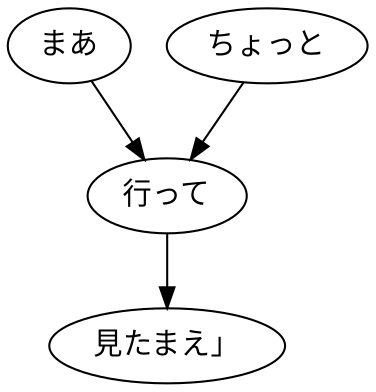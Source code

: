 digraph graph6161 {
	node0 [label="まあ"];
	node1 [label="ちょっと"];
	node2 [label="行って"];
	node3 [label="見たまえ」"];
	node0 -> node2;
	node1 -> node2;
	node2 -> node3;
}
